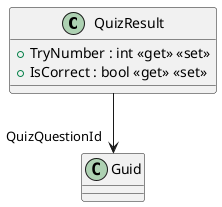 @startuml
class QuizResult {
    + TryNumber : int <<get>> <<set>>
    + IsCorrect : bool <<get>> <<set>>
}
QuizResult --> "QuizQuestionId" Guid
@enduml
